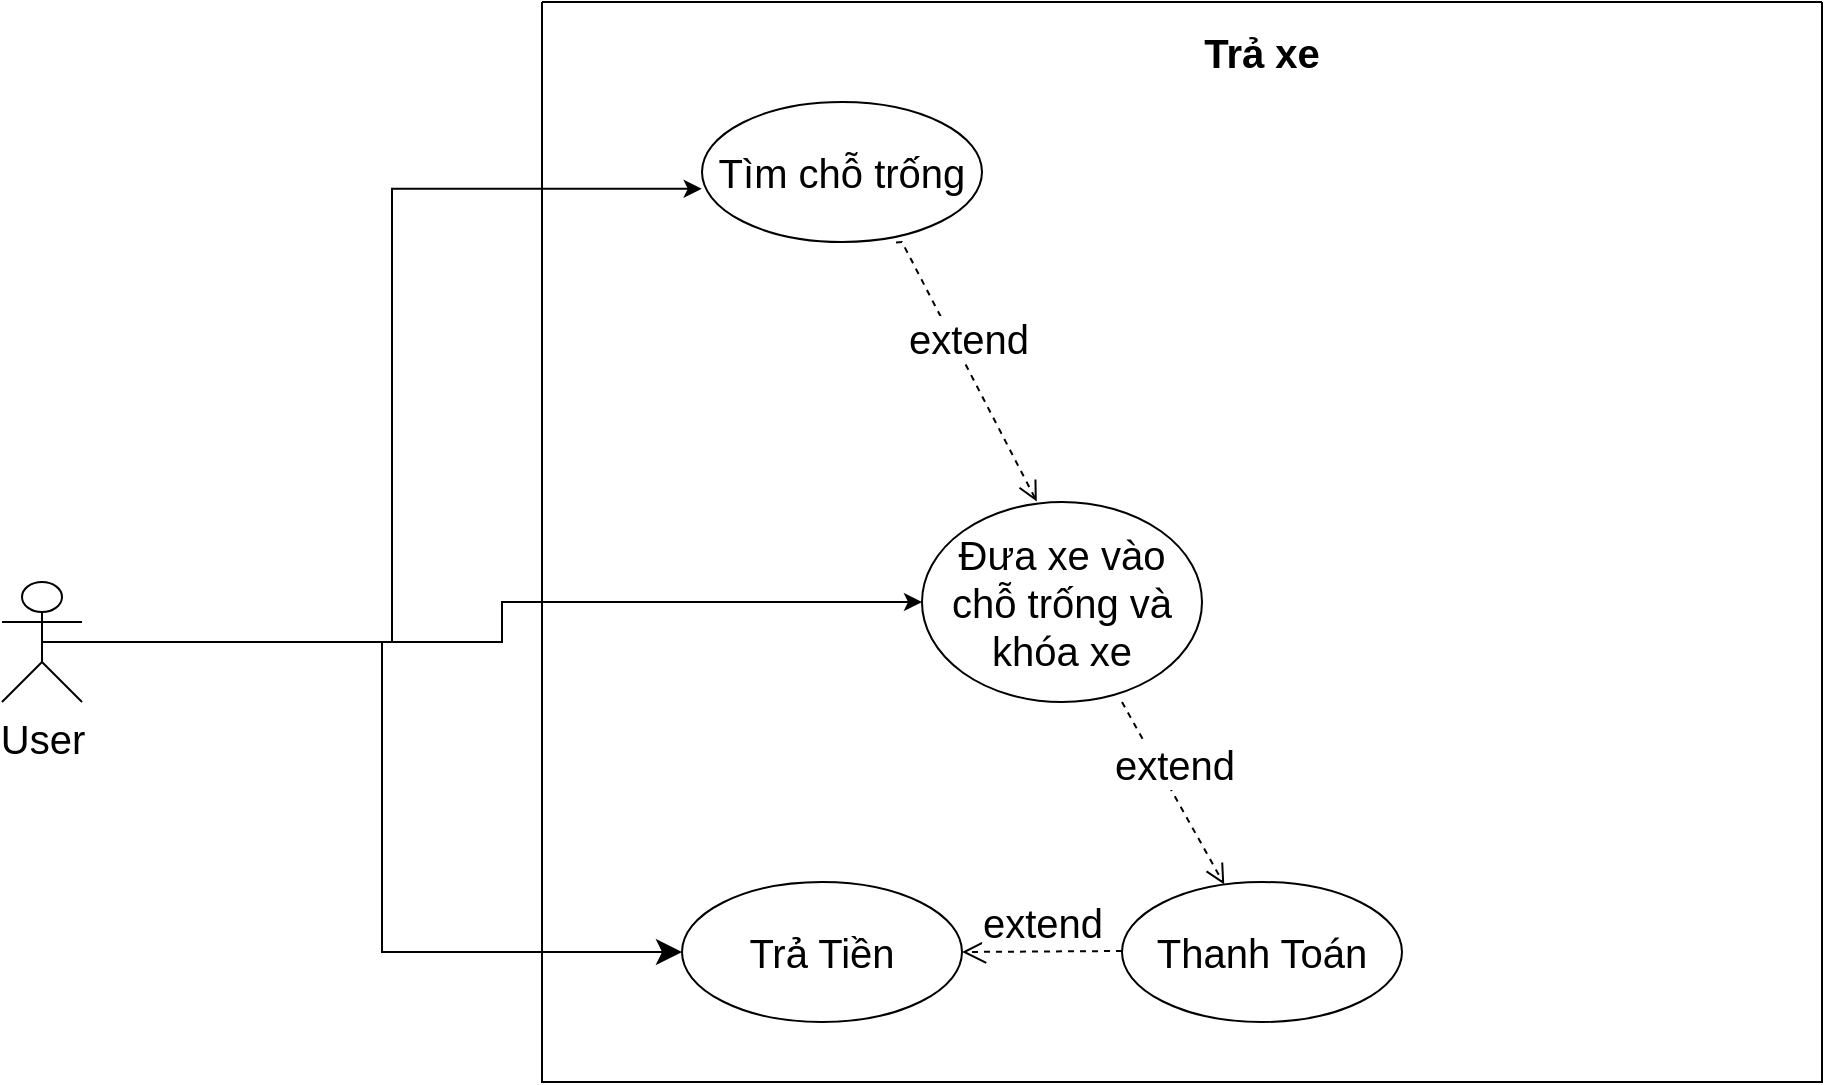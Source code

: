 <mxfile version="15.5.4" type="github">
  <diagram id="_xH0tF0x8FdbTojQuO9B" name="Page-1">
    <mxGraphModel dx="1865" dy="579" grid="1" gridSize="10" guides="1" tooltips="1" connect="1" arrows="1" fold="1" page="1" pageScale="1" pageWidth="827" pageHeight="1169" math="0" shadow="0">
      <root>
        <mxCell id="0" />
        <mxCell id="1" parent="0" />
        <mxCell id="_DBzP0QeqDcCKglwQ3ss-2" value="" style="swimlane;startSize=0;" vertex="1" parent="1">
          <mxGeometry x="10" y="90" width="640" height="540" as="geometry" />
        </mxCell>
        <mxCell id="_DBzP0QeqDcCKglwQ3ss-12" value="Đưa xe vào chỗ trống và khóa xe" style="ellipse;whiteSpace=wrap;html=1;fontSize=20;" vertex="1" parent="_DBzP0QeqDcCKglwQ3ss-2">
          <mxGeometry x="190" y="250" width="140" height="100" as="geometry" />
        </mxCell>
        <mxCell id="_DBzP0QeqDcCKglwQ3ss-13" value="Tìm chỗ trống" style="ellipse;whiteSpace=wrap;html=1;fontSize=20;" vertex="1" parent="_DBzP0QeqDcCKglwQ3ss-2">
          <mxGeometry x="80" y="50" width="140" height="70" as="geometry" />
        </mxCell>
        <mxCell id="_DBzP0QeqDcCKglwQ3ss-17" value="Thanh Toán" style="ellipse;whiteSpace=wrap;html=1;fontSize=20;" vertex="1" parent="_DBzP0QeqDcCKglwQ3ss-2">
          <mxGeometry x="290" y="440" width="140" height="70" as="geometry" />
        </mxCell>
        <mxCell id="_DBzP0QeqDcCKglwQ3ss-23" value="extend" style="html=1;verticalAlign=bottom;endArrow=open;dashed=1;endSize=10;rounded=0;fontSize=20;startSize=9;" edge="1" parent="_DBzP0QeqDcCKglwQ3ss-2">
          <mxGeometry relative="1" as="geometry">
            <mxPoint x="290" y="474.5" as="sourcePoint" />
            <mxPoint x="210" y="475" as="targetPoint" />
          </mxGeometry>
        </mxCell>
        <mxCell id="_DBzP0QeqDcCKglwQ3ss-24" value="Trả Tiền" style="ellipse;whiteSpace=wrap;html=1;fontSize=20;" vertex="1" parent="_DBzP0QeqDcCKglwQ3ss-2">
          <mxGeometry x="70" y="440" width="140" height="70" as="geometry" />
        </mxCell>
        <mxCell id="_DBzP0QeqDcCKglwQ3ss-28" value="extend" style="html=1;verticalAlign=bottom;endArrow=open;dashed=1;endSize=8;rounded=0;fontSize=20;exitX=0.693;exitY=1.003;exitDx=0;exitDy=0;exitPerimeter=0;entryX=0.41;entryY=-0.002;entryDx=0;entryDy=0;entryPerimeter=0;" edge="1" parent="_DBzP0QeqDcCKglwQ3ss-2" source="_DBzP0QeqDcCKglwQ3ss-13" target="_DBzP0QeqDcCKglwQ3ss-12">
          <mxGeometry relative="1" as="geometry">
            <mxPoint x="300" y="360" as="sourcePoint" />
            <mxPoint x="351.126" y="451.296" as="targetPoint" />
            <Array as="points">
              <mxPoint x="180" y="120" />
            </Array>
          </mxGeometry>
        </mxCell>
        <mxCell id="_DBzP0QeqDcCKglwQ3ss-29" value="&lt;b&gt;Trả xe&lt;/b&gt;" style="text;html=1;strokeColor=none;fillColor=none;align=center;verticalAlign=middle;whiteSpace=wrap;rounded=0;fontSize=20;" vertex="1" parent="_DBzP0QeqDcCKglwQ3ss-2">
          <mxGeometry x="300" y="10" width="120" height="30" as="geometry" />
        </mxCell>
        <mxCell id="_DBzP0QeqDcCKglwQ3ss-14" style="edgeStyle=orthogonalEdgeStyle;rounded=0;orthogonalLoop=1;jettySize=auto;html=1;exitX=0.5;exitY=0.5;exitDx=0;exitDy=0;exitPerimeter=0;entryX=-0.001;entryY=0.62;entryDx=0;entryDy=0;entryPerimeter=0;fontSize=20;" edge="1" parent="1" source="_DBzP0QeqDcCKglwQ3ss-10" target="_DBzP0QeqDcCKglwQ3ss-13">
          <mxGeometry relative="1" as="geometry" />
        </mxCell>
        <mxCell id="_DBzP0QeqDcCKglwQ3ss-15" style="edgeStyle=orthogonalEdgeStyle;rounded=0;orthogonalLoop=1;jettySize=auto;html=1;exitX=0.5;exitY=0.5;exitDx=0;exitDy=0;exitPerimeter=0;entryX=0;entryY=0.5;entryDx=0;entryDy=0;fontSize=20;" edge="1" parent="1" source="_DBzP0QeqDcCKglwQ3ss-10" target="_DBzP0QeqDcCKglwQ3ss-12">
          <mxGeometry relative="1" as="geometry" />
        </mxCell>
        <mxCell id="_DBzP0QeqDcCKglwQ3ss-25" style="edgeStyle=orthogonalEdgeStyle;rounded=0;orthogonalLoop=1;jettySize=auto;html=1;exitX=0.5;exitY=0.5;exitDx=0;exitDy=0;exitPerimeter=0;entryX=0;entryY=0.5;entryDx=0;entryDy=0;fontSize=20;startSize=9;endSize=10;" edge="1" parent="1" source="_DBzP0QeqDcCKglwQ3ss-10" target="_DBzP0QeqDcCKglwQ3ss-24">
          <mxGeometry relative="1" as="geometry" />
        </mxCell>
        <mxCell id="_DBzP0QeqDcCKglwQ3ss-10" value="User" style="shape=umlActor;verticalLabelPosition=bottom;verticalAlign=top;html=1;fontSize=20;" vertex="1" parent="1">
          <mxGeometry x="-260" y="380" width="40" height="60" as="geometry" />
        </mxCell>
        <mxCell id="_DBzP0QeqDcCKglwQ3ss-27" value="extend" style="html=1;verticalAlign=bottom;endArrow=open;dashed=1;endSize=8;rounded=0;fontSize=20;" edge="1" parent="1" target="_DBzP0QeqDcCKglwQ3ss-17">
          <mxGeometry relative="1" as="geometry">
            <mxPoint x="300" y="440" as="sourcePoint" />
            <mxPoint x="180" y="370" as="targetPoint" />
            <Array as="points" />
          </mxGeometry>
        </mxCell>
      </root>
    </mxGraphModel>
  </diagram>
</mxfile>
